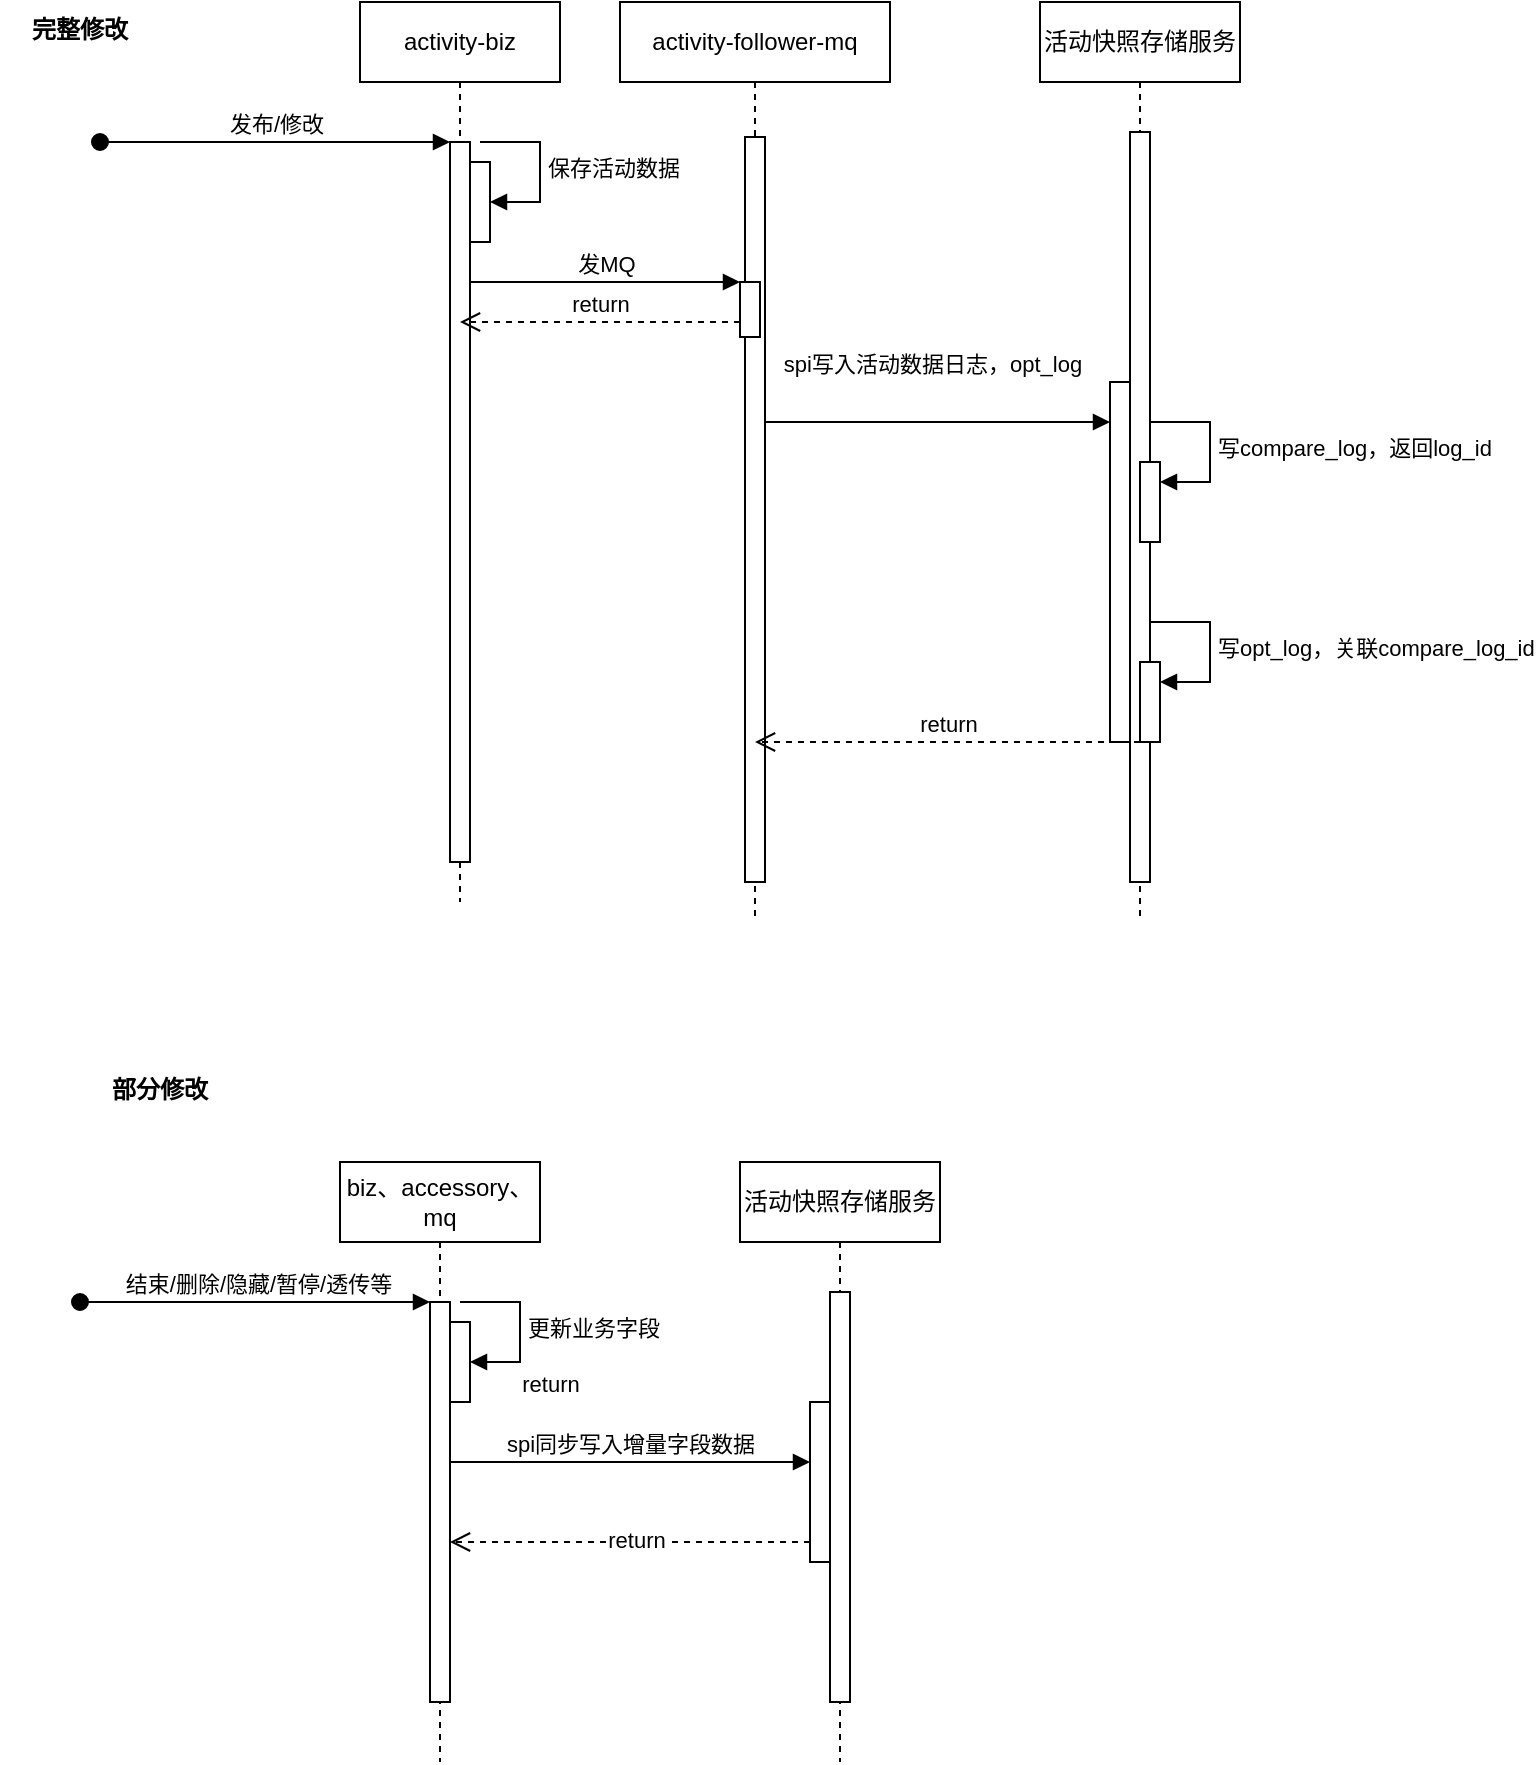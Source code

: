 <mxfile version="21.1.6" type="github">
  <diagram name="Page-1" id="2YBvvXClWsGukQMizWep">
    <mxGraphModel dx="1434" dy="764" grid="1" gridSize="10" guides="1" tooltips="1" connect="1" arrows="1" fold="1" page="1" pageScale="1" pageWidth="850" pageHeight="1100" math="0" shadow="0">
      <root>
        <mxCell id="0" />
        <mxCell id="1" parent="0" />
        <mxCell id="l9k2WkmSfrs8s9Qc9CKJ-1" value="activity-biz" style="shape=umlLifeline;perimeter=lifelinePerimeter;whiteSpace=wrap;html=1;container=0;dropTarget=0;collapsible=0;recursiveResize=0;outlineConnect=0;portConstraint=eastwest;newEdgeStyle={&quot;edgeStyle&quot;:&quot;elbowEdgeStyle&quot;,&quot;elbow&quot;:&quot;vertical&quot;,&quot;curved&quot;:0,&quot;rounded&quot;:0};" parent="1" vertex="1">
          <mxGeometry x="210" y="20" width="100" height="450" as="geometry" />
        </mxCell>
        <mxCell id="l9k2WkmSfrs8s9Qc9CKJ-2" value="" style="html=1;points=[];perimeter=orthogonalPerimeter;outlineConnect=0;targetShapes=umlLifeline;portConstraint=eastwest;newEdgeStyle={&quot;edgeStyle&quot;:&quot;elbowEdgeStyle&quot;,&quot;elbow&quot;:&quot;vertical&quot;,&quot;curved&quot;:0,&quot;rounded&quot;:0};" parent="l9k2WkmSfrs8s9Qc9CKJ-1" vertex="1">
          <mxGeometry x="45" y="70" width="10" height="360" as="geometry" />
        </mxCell>
        <mxCell id="l9k2WkmSfrs8s9Qc9CKJ-3" value="发布/修改" style="html=1;verticalAlign=bottom;startArrow=oval;endArrow=block;startSize=8;edgeStyle=elbowEdgeStyle;elbow=vertical;curved=0;rounded=0;" parent="l9k2WkmSfrs8s9Qc9CKJ-1" target="l9k2WkmSfrs8s9Qc9CKJ-2" edge="1">
          <mxGeometry relative="1" as="geometry">
            <mxPoint x="-130" y="70" as="sourcePoint" />
            <mxPoint as="offset" />
          </mxGeometry>
        </mxCell>
        <mxCell id="l9k2WkmSfrs8s9Qc9CKJ-4" value="" style="html=1;points=[];perimeter=orthogonalPerimeter;outlineConnect=0;targetShapes=umlLifeline;portConstraint=eastwest;newEdgeStyle={&quot;edgeStyle&quot;:&quot;elbowEdgeStyle&quot;,&quot;elbow&quot;:&quot;vertical&quot;,&quot;curved&quot;:0,&quot;rounded&quot;:0};" parent="l9k2WkmSfrs8s9Qc9CKJ-1" vertex="1">
          <mxGeometry x="55" y="80" width="10" height="40" as="geometry" />
        </mxCell>
        <mxCell id="l9k2WkmSfrs8s9Qc9CKJ-5" value="保存活动数据" style="html=1;align=left;spacingLeft=2;endArrow=block;rounded=0;edgeStyle=orthogonalEdgeStyle;curved=0;rounded=0;" parent="l9k2WkmSfrs8s9Qc9CKJ-1" target="l9k2WkmSfrs8s9Qc9CKJ-4" edge="1">
          <mxGeometry relative="1" as="geometry">
            <mxPoint x="60" y="70" as="sourcePoint" />
            <Array as="points">
              <mxPoint x="90" y="100" />
            </Array>
          </mxGeometry>
        </mxCell>
        <mxCell id="l9k2WkmSfrs8s9Qc9CKJ-7" value="活动快照存储服务" style="shape=umlLifeline;perimeter=lifelinePerimeter;whiteSpace=wrap;html=1;container=0;dropTarget=0;collapsible=0;recursiveResize=0;outlineConnect=0;portConstraint=eastwest;newEdgeStyle={&quot;edgeStyle&quot;:&quot;elbowEdgeStyle&quot;,&quot;elbow&quot;:&quot;vertical&quot;,&quot;curved&quot;:0,&quot;rounded&quot;:0};" parent="1" vertex="1">
          <mxGeometry x="550" y="20" width="100" height="460" as="geometry" />
        </mxCell>
        <mxCell id="l9k2WkmSfrs8s9Qc9CKJ-8" value="" style="html=1;points=[];perimeter=orthogonalPerimeter;outlineConnect=0;targetShapes=umlLifeline;portConstraint=eastwest;newEdgeStyle={&quot;edgeStyle&quot;:&quot;elbowEdgeStyle&quot;,&quot;elbow&quot;:&quot;vertical&quot;,&quot;curved&quot;:0,&quot;rounded&quot;:0};" parent="l9k2WkmSfrs8s9Qc9CKJ-7" vertex="1">
          <mxGeometry x="45" y="65" width="10" height="375" as="geometry" />
        </mxCell>
        <mxCell id="l9k2WkmSfrs8s9Qc9CKJ-20" value="" style="html=1;points=[];perimeter=orthogonalPerimeter;outlineConnect=0;targetShapes=umlLifeline;portConstraint=eastwest;newEdgeStyle={&quot;edgeStyle&quot;:&quot;elbowEdgeStyle&quot;,&quot;elbow&quot;:&quot;vertical&quot;,&quot;curved&quot;:0,&quot;rounded&quot;:0};" parent="l9k2WkmSfrs8s9Qc9CKJ-7" vertex="1">
          <mxGeometry x="35" y="190" width="10" height="180" as="geometry" />
        </mxCell>
        <mxCell id="j2GQXVyDe1wogXifcndS-27" value="" style="html=1;points=[];perimeter=orthogonalPerimeter;outlineConnect=0;targetShapes=umlLifeline;portConstraint=eastwest;newEdgeStyle={&quot;edgeStyle&quot;:&quot;elbowEdgeStyle&quot;,&quot;elbow&quot;:&quot;vertical&quot;,&quot;curved&quot;:0,&quot;rounded&quot;:0};" vertex="1" parent="l9k2WkmSfrs8s9Qc9CKJ-7">
          <mxGeometry x="50" y="330" width="10" height="40" as="geometry" />
        </mxCell>
        <mxCell id="j2GQXVyDe1wogXifcndS-28" value="写opt_log，关联compare_log_id" style="html=1;align=left;spacingLeft=2;endArrow=block;rounded=0;edgeStyle=orthogonalEdgeStyle;curved=0;rounded=0;" edge="1" target="j2GQXVyDe1wogXifcndS-27" parent="l9k2WkmSfrs8s9Qc9CKJ-7">
          <mxGeometry relative="1" as="geometry">
            <mxPoint x="55" y="310" as="sourcePoint" />
            <Array as="points">
              <mxPoint x="85" y="340" />
            </Array>
          </mxGeometry>
        </mxCell>
        <mxCell id="j2GQXVyDe1wogXifcndS-31" value="" style="html=1;points=[];perimeter=orthogonalPerimeter;outlineConnect=0;targetShapes=umlLifeline;portConstraint=eastwest;newEdgeStyle={&quot;edgeStyle&quot;:&quot;elbowEdgeStyle&quot;,&quot;elbow&quot;:&quot;vertical&quot;,&quot;curved&quot;:0,&quot;rounded&quot;:0};" vertex="1" parent="l9k2WkmSfrs8s9Qc9CKJ-7">
          <mxGeometry x="50" y="230" width="10" height="40" as="geometry" />
        </mxCell>
        <mxCell id="j2GQXVyDe1wogXifcndS-32" value="写compare_log，返回log_id" style="html=1;align=left;spacingLeft=2;endArrow=block;rounded=0;edgeStyle=orthogonalEdgeStyle;curved=0;rounded=0;" edge="1" target="j2GQXVyDe1wogXifcndS-31" parent="l9k2WkmSfrs8s9Qc9CKJ-7">
          <mxGeometry relative="1" as="geometry">
            <mxPoint x="55" y="210" as="sourcePoint" />
            <Array as="points">
              <mxPoint x="85" y="240" />
            </Array>
          </mxGeometry>
        </mxCell>
        <mxCell id="l9k2WkmSfrs8s9Qc9CKJ-17" value="spi写入活动数据日志，opt_log" style="html=1;verticalAlign=bottom;endArrow=block;edgeStyle=elbowEdgeStyle;elbow=vertical;curved=0;rounded=0;" parent="1" source="j2GQXVyDe1wogXifcndS-19" target="l9k2WkmSfrs8s9Qc9CKJ-20" edge="1">
          <mxGeometry x="-0.03" y="20" relative="1" as="geometry">
            <mxPoint x="420" y="230" as="sourcePoint" />
            <Array as="points">
              <mxPoint x="540" y="230" />
              <mxPoint x="390" y="230" />
            </Array>
            <mxPoint x="395" y="160" as="targetPoint" />
            <mxPoint as="offset" />
          </mxGeometry>
        </mxCell>
        <mxCell id="l9k2WkmSfrs8s9Qc9CKJ-35" value="部分修改" style="text;align=center;fontStyle=1;verticalAlign=middle;spacingLeft=3;spacingRight=3;strokeColor=none;rotatable=0;points=[[0,0.5],[1,0.5]];portConstraint=eastwest;" parent="1" vertex="1">
          <mxGeometry x="70" y="550" width="80" height="26" as="geometry" />
        </mxCell>
        <mxCell id="l9k2WkmSfrs8s9Qc9CKJ-36" value="完整修改" style="text;align=center;fontStyle=1;verticalAlign=middle;spacingLeft=3;spacingRight=3;strokeColor=none;rotatable=0;points=[[0,0.5],[1,0.5]];portConstraint=eastwest;" parent="1" vertex="1">
          <mxGeometry x="30" y="20" width="80" height="26" as="geometry" />
        </mxCell>
        <mxCell id="j2GQXVyDe1wogXifcndS-4" value="biz、accessory、mq" style="shape=umlLifeline;perimeter=lifelinePerimeter;whiteSpace=wrap;html=1;container=0;dropTarget=0;collapsible=0;recursiveResize=0;outlineConnect=0;portConstraint=eastwest;newEdgeStyle={&quot;edgeStyle&quot;:&quot;elbowEdgeStyle&quot;,&quot;elbow&quot;:&quot;vertical&quot;,&quot;curved&quot;:0,&quot;rounded&quot;:0};" vertex="1" parent="1">
          <mxGeometry x="200" y="600" width="100" height="300" as="geometry" />
        </mxCell>
        <mxCell id="j2GQXVyDe1wogXifcndS-5" value="" style="html=1;points=[];perimeter=orthogonalPerimeter;outlineConnect=0;targetShapes=umlLifeline;portConstraint=eastwest;newEdgeStyle={&quot;edgeStyle&quot;:&quot;elbowEdgeStyle&quot;,&quot;elbow&quot;:&quot;vertical&quot;,&quot;curved&quot;:0,&quot;rounded&quot;:0};" vertex="1" parent="j2GQXVyDe1wogXifcndS-4">
          <mxGeometry x="45" y="70" width="10" height="200" as="geometry" />
        </mxCell>
        <mxCell id="j2GQXVyDe1wogXifcndS-6" value="结束/删除/隐藏/暂停/透传等" style="html=1;verticalAlign=bottom;startArrow=oval;endArrow=block;startSize=8;edgeStyle=elbowEdgeStyle;elbow=vertical;curved=0;rounded=0;" edge="1" parent="j2GQXVyDe1wogXifcndS-4" target="j2GQXVyDe1wogXifcndS-5">
          <mxGeometry x="0.012" relative="1" as="geometry">
            <mxPoint x="-130" y="70" as="sourcePoint" />
            <mxPoint as="offset" />
          </mxGeometry>
        </mxCell>
        <mxCell id="j2GQXVyDe1wogXifcndS-7" value="" style="html=1;points=[];perimeter=orthogonalPerimeter;outlineConnect=0;targetShapes=umlLifeline;portConstraint=eastwest;newEdgeStyle={&quot;edgeStyle&quot;:&quot;elbowEdgeStyle&quot;,&quot;elbow&quot;:&quot;vertical&quot;,&quot;curved&quot;:0,&quot;rounded&quot;:0};" vertex="1" parent="j2GQXVyDe1wogXifcndS-4">
          <mxGeometry x="55" y="80" width="10" height="40" as="geometry" />
        </mxCell>
        <mxCell id="j2GQXVyDe1wogXifcndS-8" value="更新业务字段" style="html=1;align=left;spacingLeft=2;endArrow=block;rounded=0;edgeStyle=orthogonalEdgeStyle;curved=0;rounded=0;" edge="1" parent="j2GQXVyDe1wogXifcndS-4" target="j2GQXVyDe1wogXifcndS-7">
          <mxGeometry relative="1" as="geometry">
            <mxPoint x="60" y="70" as="sourcePoint" />
            <Array as="points">
              <mxPoint x="90" y="100" />
            </Array>
          </mxGeometry>
        </mxCell>
        <mxCell id="j2GQXVyDe1wogXifcndS-9" value="活动快照存储服务" style="shape=umlLifeline;perimeter=lifelinePerimeter;whiteSpace=wrap;html=1;container=0;dropTarget=0;collapsible=0;recursiveResize=0;outlineConnect=0;portConstraint=eastwest;newEdgeStyle={&quot;edgeStyle&quot;:&quot;elbowEdgeStyle&quot;,&quot;elbow&quot;:&quot;vertical&quot;,&quot;curved&quot;:0,&quot;rounded&quot;:0};" vertex="1" parent="1">
          <mxGeometry x="400" y="600" width="100" height="300" as="geometry" />
        </mxCell>
        <mxCell id="j2GQXVyDe1wogXifcndS-10" value="" style="html=1;points=[];perimeter=orthogonalPerimeter;outlineConnect=0;targetShapes=umlLifeline;portConstraint=eastwest;newEdgeStyle={&quot;edgeStyle&quot;:&quot;elbowEdgeStyle&quot;,&quot;elbow&quot;:&quot;vertical&quot;,&quot;curved&quot;:0,&quot;rounded&quot;:0};" vertex="1" parent="j2GQXVyDe1wogXifcndS-9">
          <mxGeometry x="45" y="65" width="10" height="205" as="geometry" />
        </mxCell>
        <mxCell id="j2GQXVyDe1wogXifcndS-11" value="" style="html=1;points=[];perimeter=orthogonalPerimeter;outlineConnect=0;targetShapes=umlLifeline;portConstraint=eastwest;newEdgeStyle={&quot;edgeStyle&quot;:&quot;elbowEdgeStyle&quot;,&quot;elbow&quot;:&quot;vertical&quot;,&quot;curved&quot;:0,&quot;rounded&quot;:0};" vertex="1" parent="j2GQXVyDe1wogXifcndS-9">
          <mxGeometry x="35" y="120" width="10" height="80" as="geometry" />
        </mxCell>
        <mxCell id="j2GQXVyDe1wogXifcndS-12" value="spi同步写入增量字段数据" style="html=1;verticalAlign=bottom;endArrow=block;edgeStyle=elbowEdgeStyle;elbow=vertical;curved=0;rounded=0;" edge="1" parent="1" source="j2GQXVyDe1wogXifcndS-5" target="j2GQXVyDe1wogXifcndS-11">
          <mxGeometry relative="1" as="geometry">
            <mxPoint x="160" y="750" as="sourcePoint" />
            <Array as="points">
              <mxPoint x="370" y="750" />
            </Array>
            <mxPoint x="385" y="750" as="targetPoint" />
            <mxPoint as="offset" />
          </mxGeometry>
        </mxCell>
        <mxCell id="j2GQXVyDe1wogXifcndS-13" value="return" style="html=1;verticalAlign=bottom;endArrow=open;dashed=1;endSize=8;edgeStyle=elbowEdgeStyle;elbow=vertical;curved=0;rounded=0;" edge="1" parent="1" source="j2GQXVyDe1wogXifcndS-11" target="j2GQXVyDe1wogXifcndS-5">
          <mxGeometry x="0.442" y="-70" relative="1" as="geometry">
            <mxPoint x="180" y="790" as="targetPoint" />
            <Array as="points">
              <mxPoint x="330" y="790" />
              <mxPoint x="360" y="860" />
            </Array>
            <mxPoint as="offset" />
            <mxPoint x="370" y="790" as="sourcePoint" />
          </mxGeometry>
        </mxCell>
        <mxCell id="j2GQXVyDe1wogXifcndS-14" value="return" style="edgeLabel;html=1;align=center;verticalAlign=middle;resizable=0;points=[];" vertex="1" connectable="0" parent="j2GQXVyDe1wogXifcndS-13">
          <mxGeometry x="-0.031" y="-1" relative="1" as="geometry">
            <mxPoint as="offset" />
          </mxGeometry>
        </mxCell>
        <mxCell id="j2GQXVyDe1wogXifcndS-18" value="activity-follower-mq" style="shape=umlLifeline;perimeter=lifelinePerimeter;whiteSpace=wrap;html=1;container=0;dropTarget=0;collapsible=0;recursiveResize=0;outlineConnect=0;portConstraint=eastwest;newEdgeStyle={&quot;edgeStyle&quot;:&quot;elbowEdgeStyle&quot;,&quot;elbow&quot;:&quot;vertical&quot;,&quot;curved&quot;:0,&quot;rounded&quot;:0};" vertex="1" parent="1">
          <mxGeometry x="340" y="20" width="135" height="460" as="geometry" />
        </mxCell>
        <mxCell id="j2GQXVyDe1wogXifcndS-19" value="" style="html=1;points=[];perimeter=orthogonalPerimeter;outlineConnect=0;targetShapes=umlLifeline;portConstraint=eastwest;newEdgeStyle={&quot;edgeStyle&quot;:&quot;elbowEdgeStyle&quot;,&quot;elbow&quot;:&quot;vertical&quot;,&quot;curved&quot;:0,&quot;rounded&quot;:0};" vertex="1" parent="j2GQXVyDe1wogXifcndS-18">
          <mxGeometry x="62.5" y="67.5" width="10" height="372.5" as="geometry" />
        </mxCell>
        <mxCell id="j2GQXVyDe1wogXifcndS-21" value="" style="html=1;points=[];perimeter=orthogonalPerimeter;outlineConnect=0;targetShapes=umlLifeline;portConstraint=eastwest;newEdgeStyle={&quot;edgeStyle&quot;:&quot;elbowEdgeStyle&quot;,&quot;elbow&quot;:&quot;vertical&quot;,&quot;curved&quot;:0,&quot;rounded&quot;:0};" vertex="1" parent="j2GQXVyDe1wogXifcndS-18">
          <mxGeometry x="60" y="140" width="10" height="27.5" as="geometry" />
        </mxCell>
        <mxCell id="j2GQXVyDe1wogXifcndS-22" value="发MQ" style="html=1;verticalAlign=bottom;endArrow=block;edgeStyle=elbowEdgeStyle;elbow=vertical;curved=0;rounded=0;" edge="1" target="j2GQXVyDe1wogXifcndS-21" parent="1" source="l9k2WkmSfrs8s9Qc9CKJ-2">
          <mxGeometry relative="1" as="geometry">
            <mxPoint x="270" y="160" as="sourcePoint" />
            <Array as="points">
              <mxPoint x="350" y="160" />
            </Array>
          </mxGeometry>
        </mxCell>
        <mxCell id="j2GQXVyDe1wogXifcndS-23" value="return" style="html=1;verticalAlign=bottom;endArrow=open;dashed=1;endSize=8;edgeStyle=elbowEdgeStyle;elbow=vertical;curved=0;rounded=0;" edge="1" source="j2GQXVyDe1wogXifcndS-21" parent="1" target="l9k2WkmSfrs8s9Qc9CKJ-1">
          <mxGeometry relative="1" as="geometry">
            <mxPoint x="270" y="275" as="targetPoint" />
            <Array as="points">
              <mxPoint x="380" y="180" />
              <mxPoint x="370" y="190" />
              <mxPoint x="350" y="210" />
              <mxPoint x="410" y="230" />
            </Array>
          </mxGeometry>
        </mxCell>
        <mxCell id="j2GQXVyDe1wogXifcndS-24" value="return" style="html=1;verticalAlign=bottom;endArrow=open;dashed=1;endSize=8;edgeStyle=elbowEdgeStyle;elbow=vertical;curved=0;rounded=0;" edge="1" parent="1" target="j2GQXVyDe1wogXifcndS-18">
          <mxGeometry relative="1" as="geometry">
            <mxPoint x="270" y="190" as="targetPoint" />
            <mxPoint x="600" y="390" as="sourcePoint" />
            <Array as="points">
              <mxPoint x="570" y="390" />
              <mxPoint x="550" y="330" />
              <mxPoint x="560" y="340" />
              <mxPoint x="580" y="410" />
              <mxPoint x="380" y="200" />
              <mxPoint x="360" y="220" />
              <mxPoint x="420" y="240" />
            </Array>
          </mxGeometry>
        </mxCell>
      </root>
    </mxGraphModel>
  </diagram>
</mxfile>
